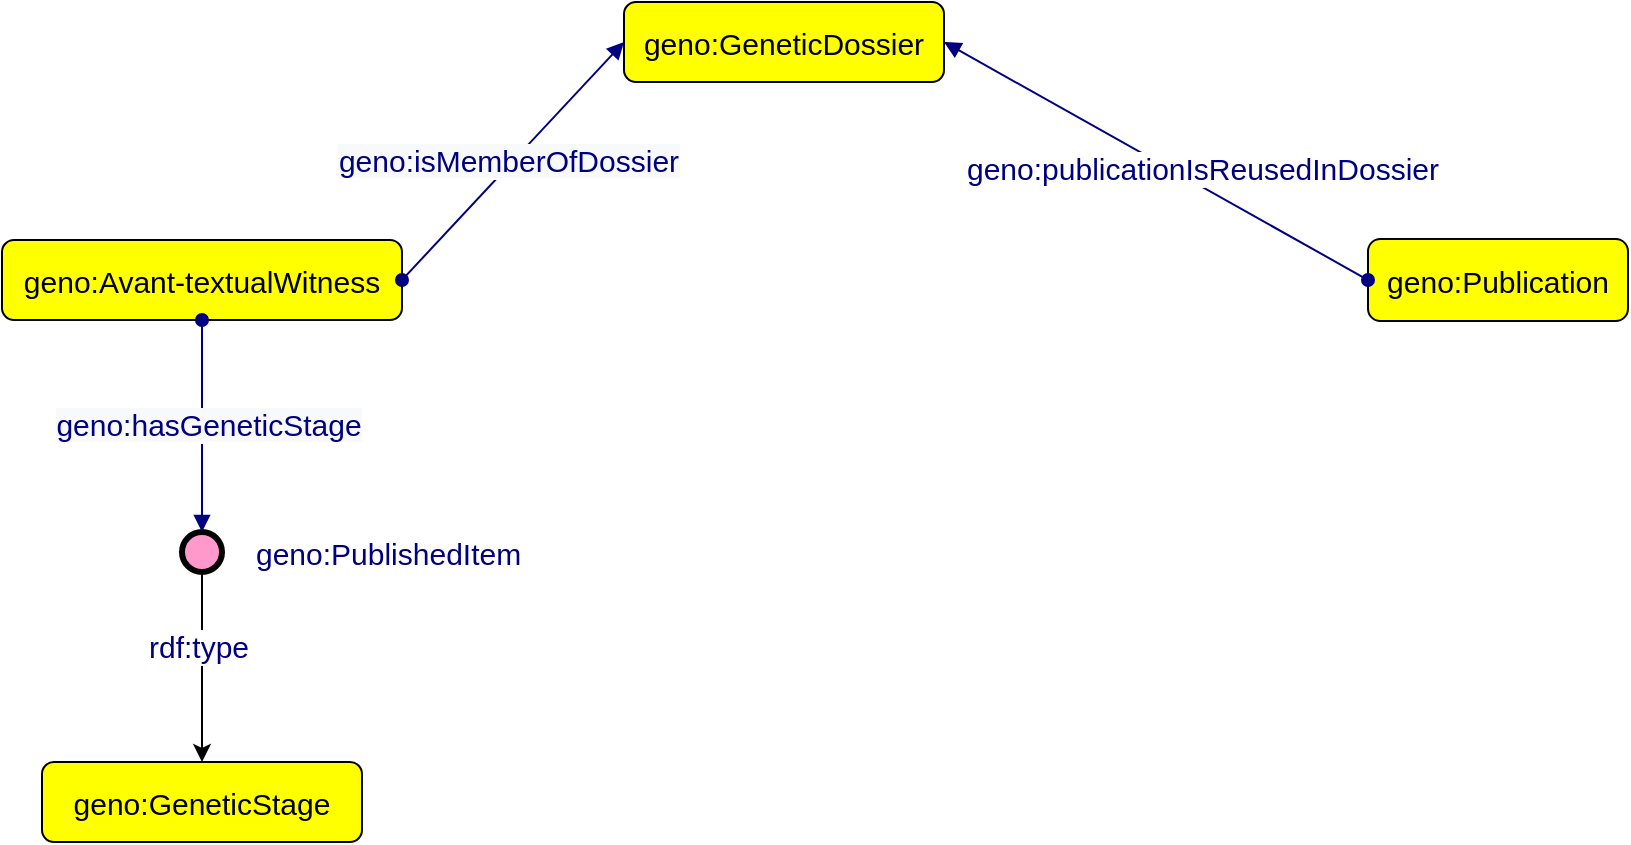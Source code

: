 <mxfile version="17.2.4" type="device"><diagram id="cS27a-6mUf5VbpC4LVWw" name="Page-1"><mxGraphModel dx="1209" dy="865" grid="1" gridSize="10" guides="1" tooltips="1" connect="1" arrows="1" fold="1" page="1" pageScale="1" pageWidth="850" pageHeight="1100" math="0" shadow="0"><root><mxCell id="0"/><mxCell id="1" parent="0"/><mxCell id="1Io82JGVairTsB5H6V16-1" value="geno:Avant-textualWitness" style="graphMlID=n4;shape=rect;rounded=1;arcsize=30;fillColor=#ffff00;strokeColor=#000000;strokeWidth=1.0;fontFamily=Helvetica;fontSize=15;" vertex="1" parent="1"><mxGeometry x="40" y="359" width="200" height="40" as="geometry"/></mxCell><mxCell id="1Io82JGVairTsB5H6V16-2" value="" style="graphMlID=e0;rounded=0;endArrow=block;strokeColor=#000080;strokeWidth=1.0;startArrow=oval;startFill=1;endFill=1;exitX=1;exitY=0.5;exitDx=0;exitDy=0;entryX=0;entryY=0.5;entryDx=0;entryDy=0;fontFamily=Helvetica;fontSize=15;" edge="1" parent="1" source="1Io82JGVairTsB5H6V16-1" target="1Io82JGVairTsB5H6V16-4"><mxGeometry relative="1" as="geometry"><mxPoint x="250" y="360" as="sourcePoint"/><mxPoint x="380" y="420" as="targetPoint"/></mxGeometry></mxCell><mxCell id="1Io82JGVairTsB5H6V16-3" value="&lt;span style=&quot;color: rgb(0, 0, 128); font-size: 15px; background-color: rgb(248, 249, 250);&quot;&gt;geno:isMemberOfDossier&lt;/span&gt;" style="text;html=1;align=center;verticalAlign=middle;resizable=0;points=[];labelBackgroundColor=#ffffff;fontFamily=Helvetica;fontSize=15;" vertex="1" connectable="0" parent="1Io82JGVairTsB5H6V16-2"><mxGeometry x="-0.017" y="2" relative="1" as="geometry"><mxPoint as="offset"/></mxGeometry></mxCell><mxCell id="1Io82JGVairTsB5H6V16-4" value="geno:GeneticDossier" style="graphMlID=n4;shape=rect;rounded=1;arcsize=30;fillColor=#ffff00;strokeColor=#000000;strokeWidth=1.0;fontFamily=Helvetica;fontSize=15;" vertex="1" parent="1"><mxGeometry x="351" y="240" width="160" height="40" as="geometry"/></mxCell><mxCell id="1Io82JGVairTsB5H6V16-5" value="geno:Publication" style="graphMlID=n4;shape=rect;rounded=1;arcsize=30;fillColor=#ffff00;strokeColor=#000000;strokeWidth=1.0;fontFamily=Helvetica;fontSize=15;" vertex="1" parent="1"><mxGeometry x="723" y="358.5" width="130" height="41" as="geometry"/></mxCell><mxCell id="1Io82JGVairTsB5H6V16-6" value="" style="graphMlID=e0;rounded=0;endArrow=block;strokeColor=#000080;strokeWidth=1.0;startArrow=oval;startFill=1;endFill=1;entryX=1;entryY=0.5;entryDx=0;entryDy=0;fontFamily=Helvetica;fontSize=15;exitX=0;exitY=0.5;exitDx=0;exitDy=0;" edge="1" parent="1" source="1Io82JGVairTsB5H6V16-5" target="1Io82JGVairTsB5H6V16-4"><mxGeometry relative="1" as="geometry"><mxPoint x="480" y="450" as="sourcePoint"/><mxPoint x="501" y="440" as="targetPoint"/></mxGeometry></mxCell><mxCell id="1Io82JGVairTsB5H6V16-7" value="&lt;font style=&quot;font-size: 15px; background-color: rgb(255, 255, 255);&quot; color=&quot;#000080&quot;&gt;&lt;font style=&quot;font-size: 15px;&quot;&gt;geno:&lt;/font&gt;publicationIsReusedInDossier&lt;/font&gt;" style="text;html=1;align=center;verticalAlign=middle;resizable=0;points=[];labelBackgroundColor=#ffffff;fontFamily=Helvetica;fontSize=15;" vertex="1" connectable="0" parent="1Io82JGVairTsB5H6V16-6"><mxGeometry x="-0.017" y="2" relative="1" as="geometry"><mxPoint x="22" as="offset"/></mxGeometry></mxCell><mxCell id="1Io82JGVairTsB5H6V16-16" value="geno:PublishedItem" style="graphMlID=n9;shape=ellipse;fillColor=#ff99cc;strokeColor=#000000;strokeWidth=3.0;verticalAlign=middle;labelPosition=right;verticalLabelPosition=middle;align=left;spacingRight=1;spacing=17;labelBackgroundColor=#FFFFFF;fontFamily=Helvetica;fontSize=15;fontColor=#000080;" vertex="1" parent="1"><mxGeometry x="130" y="505" width="20" height="20" as="geometry"/></mxCell><mxCell id="1Io82JGVairTsB5H6V16-18" value="geno:GeneticStage" style="graphMlID=n4;shape=rect;rounded=1;arcsize=30;fillColor=#ffff00;strokeColor=#000000;strokeWidth=1.0;fontFamily=Helvetica;fontSize=15;" vertex="1" parent="1"><mxGeometry x="60" y="620" width="160" height="40" as="geometry"/></mxCell><mxCell id="1Io82JGVairTsB5H6V16-19" value="" style="graphMlID=e0;rounded=0;endArrow=block;strokeColor=#000080;strokeWidth=1.0;startArrow=oval;startFill=1;endFill=1;fontFamily=Helvetica;fontSize=15;fontColor=#000080;curved=1;exitX=0.5;exitY=1;exitDx=0;exitDy=0;" edge="1" parent="1" source="1Io82JGVairTsB5H6V16-1" target="1Io82JGVairTsB5H6V16-16"><mxGeometry relative="1" as="geometry"><mxPoint x="350" y="310.082" as="sourcePoint"/><mxPoint x="501" y="310" as="targetPoint"/></mxGeometry></mxCell><mxCell id="1Io82JGVairTsB5H6V16-20" value="&lt;span style=&quot;color: rgb(0, 0, 128); font-size: 15px; background-color: rgb(248, 249, 250);&quot;&gt;geno:hasGeneticStage&lt;/span&gt;" style="text;html=1;align=center;verticalAlign=middle;resizable=0;points=[];labelBackgroundColor=#ffffff;fontFamily=Helvetica;fontSize=15;fontColor=#000080;" vertex="1" connectable="0" parent="1Io82JGVairTsB5H6V16-19"><mxGeometry x="-0.017" y="2" relative="1" as="geometry"><mxPoint x="1" as="offset"/></mxGeometry></mxCell><mxCell id="1Io82JGVairTsB5H6V16-21" value="" style="endArrow=classic;html=1;textDirection=ltr;rounded=0;fontFamily=Helvetica;fontSize=15;fontColor=#000080;curved=1;entryX=0.5;entryY=0;entryDx=0;entryDy=0;exitX=0.5;exitY=1;exitDx=0;exitDy=0;" edge="1" parent="1" source="1Io82JGVairTsB5H6V16-16" target="1Io82JGVairTsB5H6V16-18"><mxGeometry width="50" height="50" relative="1" as="geometry"><mxPoint x="310" y="540" as="sourcePoint"/><mxPoint x="210" y="590" as="targetPoint"/></mxGeometry></mxCell><mxCell id="1Io82JGVairTsB5H6V16-22" value="rdf:type" style="text;html=1;align=center;verticalAlign=middle;resizable=0;points=[];labelBackgroundColor=#ffffff;rotation=0;fontFamily=Helvetica;fontSize=15;fontColor=#000080;" vertex="1" connectable="0" parent="1Io82JGVairTsB5H6V16-21"><mxGeometry x="-0.221" relative="1" as="geometry"><mxPoint x="-2" as="offset"/></mxGeometry></mxCell></root></mxGraphModel></diagram></mxfile>
